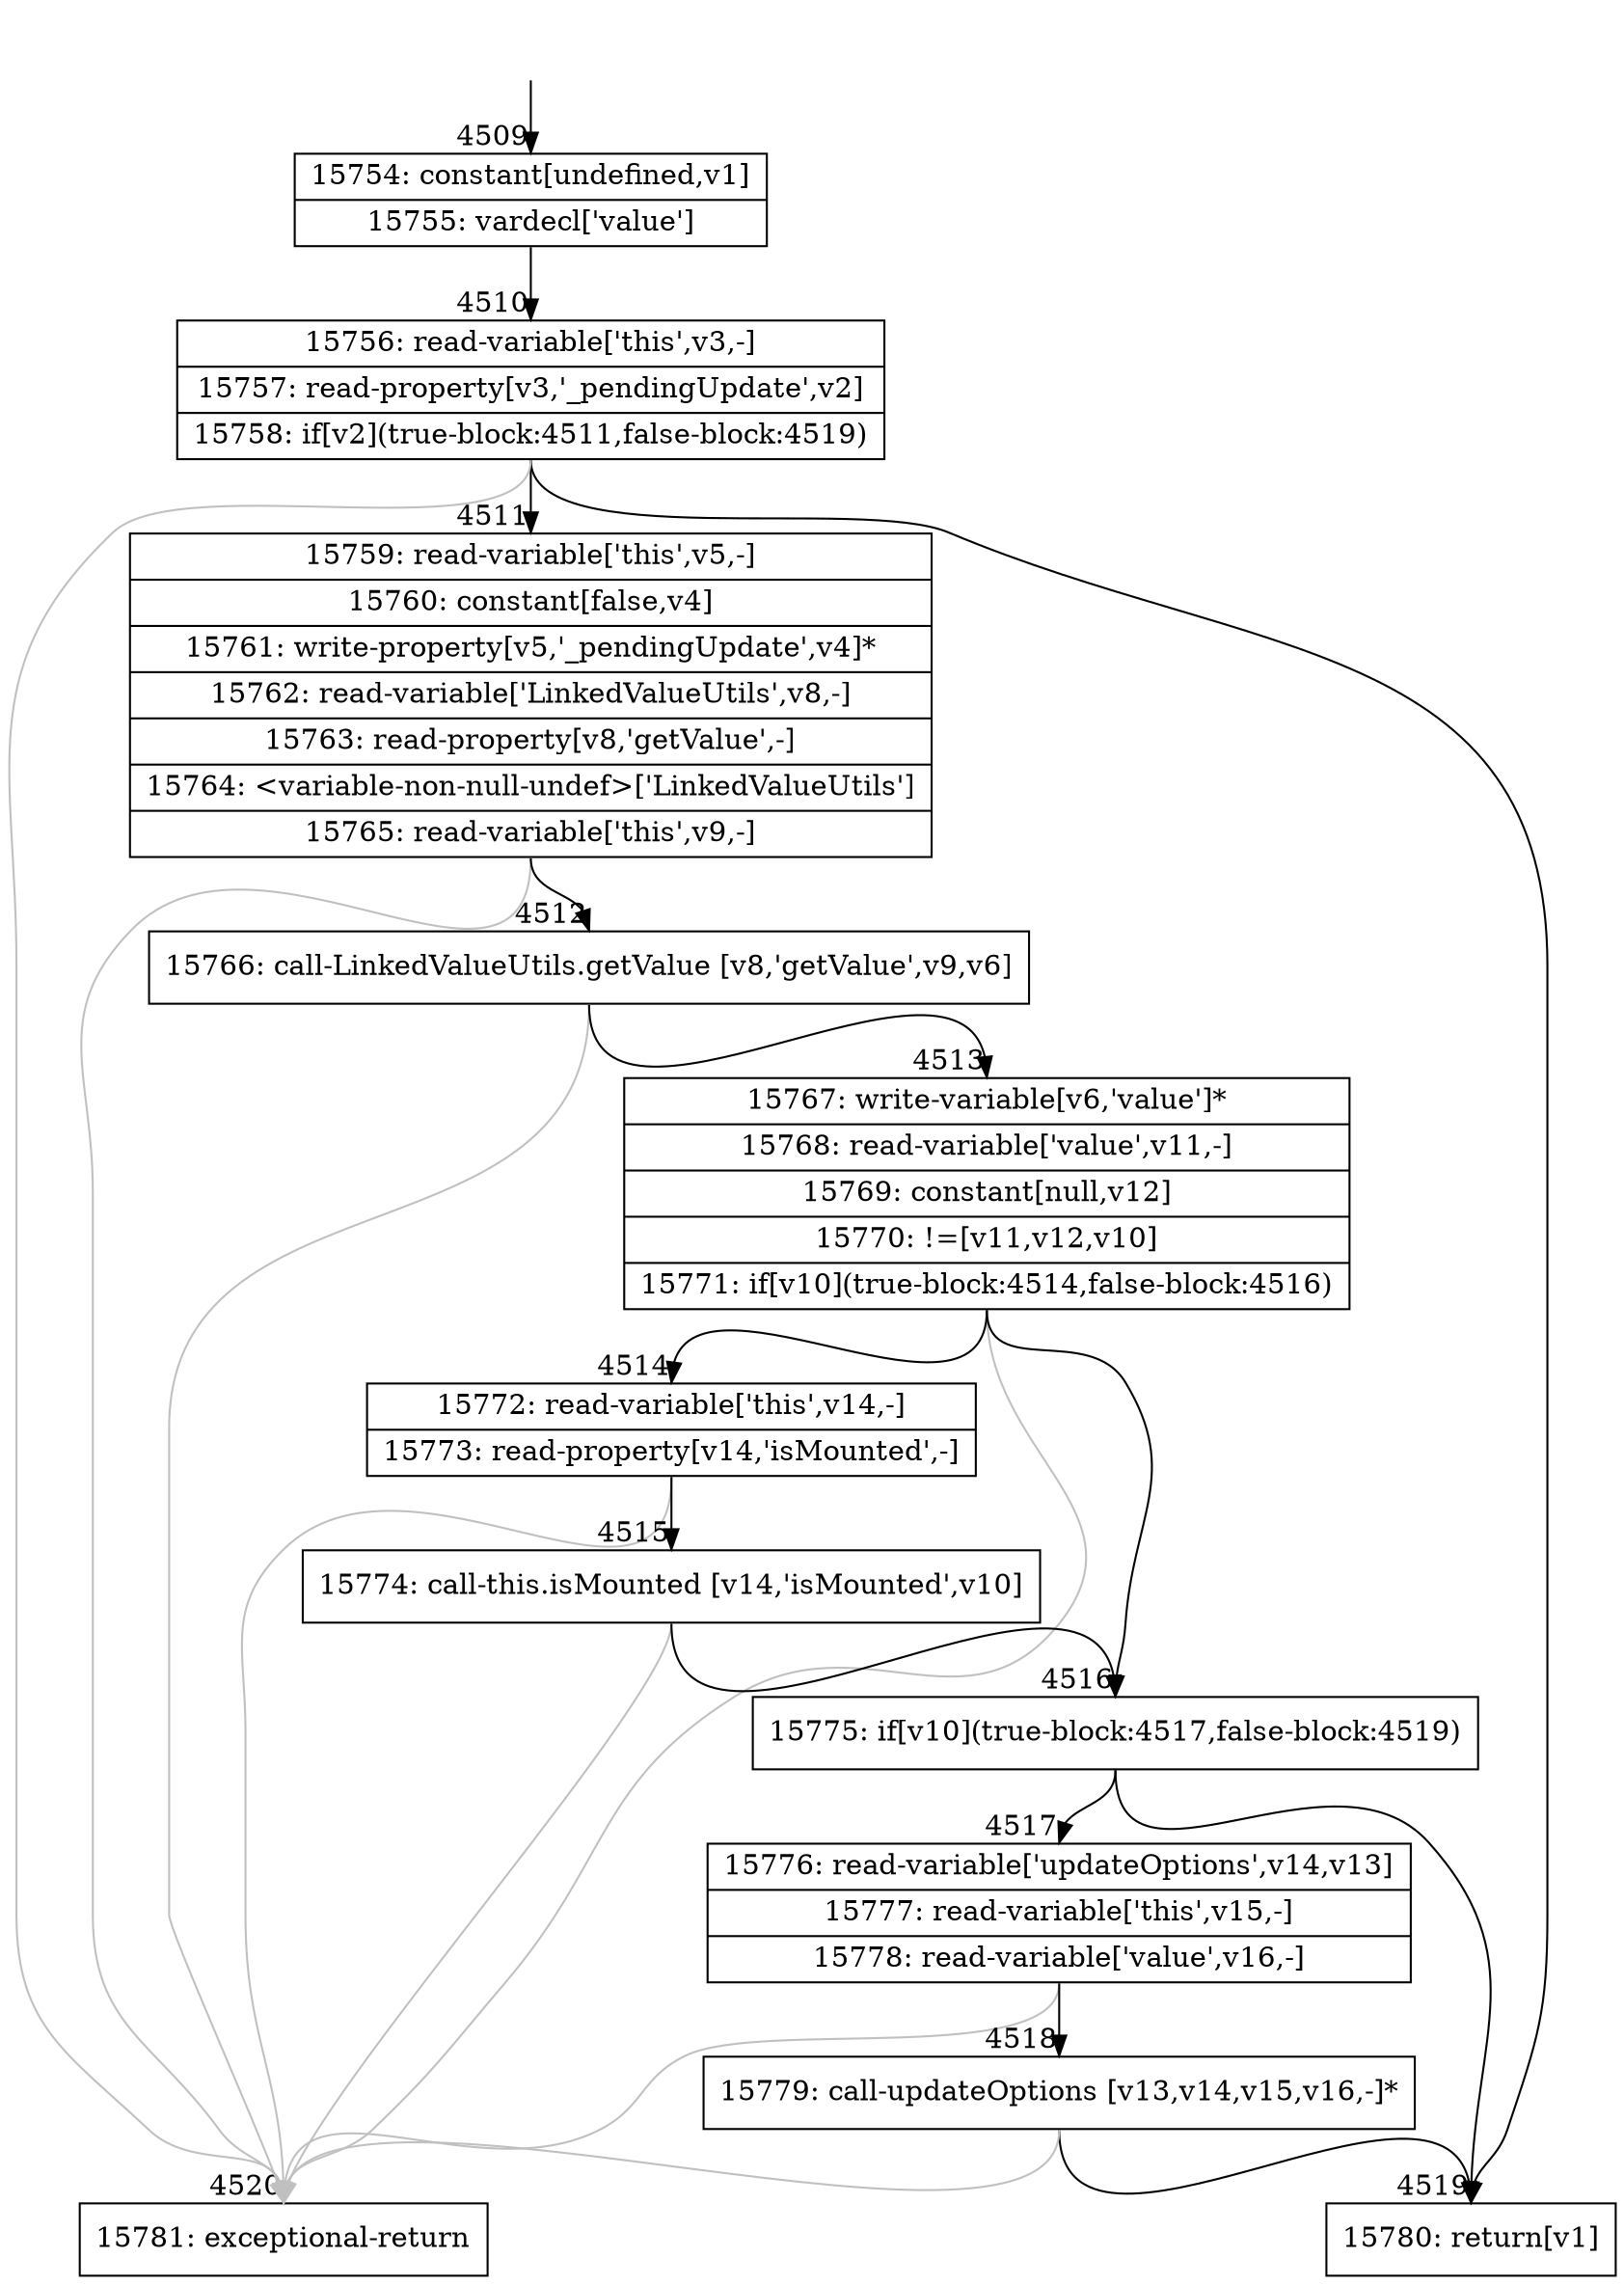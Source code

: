 digraph {
rankdir="TD"
BB_entry307[shape=none,label=""];
BB_entry307 -> BB4509 [tailport=s, headport=n, headlabel="    4509"]
BB4509 [shape=record label="{15754: constant[undefined,v1]|15755: vardecl['value']}" ] 
BB4509 -> BB4510 [tailport=s, headport=n, headlabel="      4510"]
BB4510 [shape=record label="{15756: read-variable['this',v3,-]|15757: read-property[v3,'_pendingUpdate',v2]|15758: if[v2](true-block:4511,false-block:4519)}" ] 
BB4510 -> BB4511 [tailport=s, headport=n, headlabel="      4511"]
BB4510 -> BB4519 [tailport=s, headport=n, headlabel="      4519"]
BB4510 -> BB4520 [tailport=s, headport=n, color=gray, headlabel="      4520"]
BB4511 [shape=record label="{15759: read-variable['this',v5,-]|15760: constant[false,v4]|15761: write-property[v5,'_pendingUpdate',v4]*|15762: read-variable['LinkedValueUtils',v8,-]|15763: read-property[v8,'getValue',-]|15764: \<variable-non-null-undef\>['LinkedValueUtils']|15765: read-variable['this',v9,-]}" ] 
BB4511 -> BB4512 [tailport=s, headport=n, headlabel="      4512"]
BB4511 -> BB4520 [tailport=s, headport=n, color=gray]
BB4512 [shape=record label="{15766: call-LinkedValueUtils.getValue [v8,'getValue',v9,v6]}" ] 
BB4512 -> BB4513 [tailport=s, headport=n, headlabel="      4513"]
BB4512 -> BB4520 [tailport=s, headport=n, color=gray]
BB4513 [shape=record label="{15767: write-variable[v6,'value']*|15768: read-variable['value',v11,-]|15769: constant[null,v12]|15770: !=[v11,v12,v10]|15771: if[v10](true-block:4514,false-block:4516)}" ] 
BB4513 -> BB4516 [tailport=s, headport=n, headlabel="      4516"]
BB4513 -> BB4514 [tailport=s, headport=n, headlabel="      4514"]
BB4513 -> BB4520 [tailport=s, headport=n, color=gray]
BB4514 [shape=record label="{15772: read-variable['this',v14,-]|15773: read-property[v14,'isMounted',-]}" ] 
BB4514 -> BB4515 [tailport=s, headport=n, headlabel="      4515"]
BB4514 -> BB4520 [tailport=s, headport=n, color=gray]
BB4515 [shape=record label="{15774: call-this.isMounted [v14,'isMounted',v10]}" ] 
BB4515 -> BB4516 [tailport=s, headport=n]
BB4515 -> BB4520 [tailport=s, headport=n, color=gray]
BB4516 [shape=record label="{15775: if[v10](true-block:4517,false-block:4519)}" ] 
BB4516 -> BB4517 [tailport=s, headport=n, headlabel="      4517"]
BB4516 -> BB4519 [tailport=s, headport=n]
BB4517 [shape=record label="{15776: read-variable['updateOptions',v14,v13]|15777: read-variable['this',v15,-]|15778: read-variable['value',v16,-]}" ] 
BB4517 -> BB4518 [tailport=s, headport=n, headlabel="      4518"]
BB4517 -> BB4520 [tailport=s, headport=n, color=gray]
BB4518 [shape=record label="{15779: call-updateOptions [v13,v14,v15,v16,-]*}" ] 
BB4518 -> BB4519 [tailport=s, headport=n]
BB4518 -> BB4520 [tailport=s, headport=n, color=gray]
BB4519 [shape=record label="{15780: return[v1]}" ] 
BB4520 [shape=record label="{15781: exceptional-return}" ] 
//#$~ 8482
}
